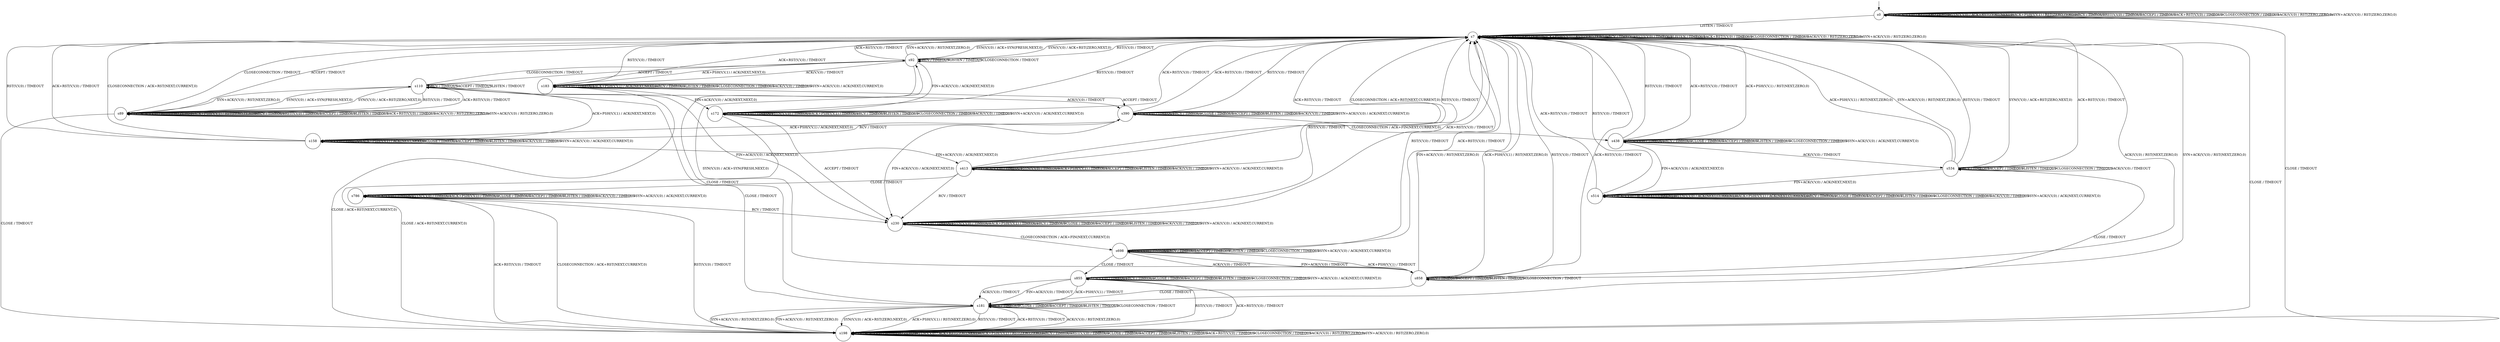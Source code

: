 digraph g {

	 s7 [shape = "circle" label="s7"];
	 s413 [shape = "circle" label="s413"];
	 s698 [shape = "circle" label="s698"];
	 s855 [shape = "circle" label="s855"];
	 s390 [shape = "circle" label="s390"];
	 s92 [shape = "circle" label="s92"];
	 s158 [shape = "circle" label="s158"];
	 s514 [shape = "circle" label="s514"];
	 s181 [shape = "circle" label="s181"];
	 s183 [shape = "circle" label="s183"];
	 s230 [shape = "circle" label="s230"];
	 s198 [shape = "circle" label="s198"];
	 s0 [shape = "circle" label="s0"];
	 s786 [shape = "circle" label="s786"];
	 s438 [shape = "circle" label="s438"];
	 s172 [shape = "circle" label="s172"];
	 s534 [shape = "circle" label="s534"];
	 s110 [shape = "circle" label="s110"];
	 s89 [shape = "circle" label="s89"];
	 s858 [shape = "circle" label="s858"];
	 s0 -> s0 [label="FIN+ACK(V,V,0) / RST(ZERO,ZERO,0)"];
	 s0 -> s0 [label="SYN(V,V,0) / ACK+RST(ZERO,NEXT,0)"];
	 s0 -> s0 [label="ACK+PSH(V,V,1) / RST(ZERO,ZERO,0)"];
	 s0 -> s0 [label="RCV / TIMEOUT"];
	 s0 -> s0 [label="RST(V,V,0) / TIMEOUT"];
	 s0 -> s198 [label="CLOSE / TIMEOUT"];
	 s0 -> s0 [label="ACCEPT / TIMEOUT"];
	 s0 -> s7 [label="LISTEN / TIMEOUT"];
	 s0 -> s0 [label="ACK+RST(V,V,0) / TIMEOUT"];
	 s0 -> s0 [label="CLOSECONNECTION / TIMEOUT"];
	 s0 -> s0 [label="ACK(V,V,0) / RST(ZERO,ZERO,0)"];
	 s0 -> s0 [label="SYN+ACK(V,V,0) / RST(ZERO,ZERO,0)"];
	 s7 -> s7 [label="FIN+ACK(V,V,0) / RST(ZERO,ZERO,0)"];
	 s7 -> s92 [label="SYN(V,V,0) / ACK+SYN(FRESH,NEXT,0)"];
	 s7 -> s7 [label="ACK+PSH(V,V,1) / RST(ZERO,ZERO,0)"];
	 s7 -> s7 [label="RCV / TIMEOUT"];
	 s7 -> s7 [label="RST(V,V,0) / TIMEOUT"];
	 s7 -> s198 [label="CLOSE / TIMEOUT"];
	 s7 -> s89 [label="ACCEPT / TIMEOUT"];
	 s7 -> s7 [label="LISTEN / TIMEOUT"];
	 s7 -> s7 [label="ACK+RST(V,V,0) / TIMEOUT"];
	 s7 -> s7 [label="CLOSECONNECTION / TIMEOUT"];
	 s7 -> s7 [label="ACK(V,V,0) / RST(ZERO,ZERO,0)"];
	 s7 -> s7 [label="SYN+ACK(V,V,0) / RST(ZERO,ZERO,0)"];
	 s89 -> s89 [label="FIN+ACK(V,V,0) / RST(ZERO,ZERO,0)"];
	 s89 -> s110 [label="SYN(V,V,0) / ACK+SYN(FRESH,NEXT,0)"];
	 s89 -> s89 [label="ACK+PSH(V,V,1) / RST(ZERO,ZERO,0)"];
	 s89 -> s89 [label="RCV / TIMEOUT"];
	 s89 -> s89 [label="RST(V,V,0) / TIMEOUT"];
	 s89 -> s198 [label="CLOSE / TIMEOUT"];
	 s89 -> s89 [label="ACCEPT / TIMEOUT"];
	 s89 -> s89 [label="LISTEN / TIMEOUT"];
	 s89 -> s89 [label="ACK+RST(V,V,0) / TIMEOUT"];
	 s89 -> s7 [label="CLOSECONNECTION / TIMEOUT"];
	 s89 -> s89 [label="ACK(V,V,0) / RST(ZERO,ZERO,0)"];
	 s89 -> s89 [label="SYN+ACK(V,V,0) / RST(ZERO,ZERO,0)"];
	 s92 -> s172 [label="FIN+ACK(V,V,0) / ACK(NEXT,NEXT,0)"];
	 s92 -> s7 [label="SYN(V,V,0) / ACK+RST(ZERO,NEXT,0)"];
	 s92 -> s183 [label="ACK+PSH(V,V,1) / ACK(NEXT,NEXT,0)"];
	 s92 -> s92 [label="RCV / TIMEOUT"];
	 s92 -> s7 [label="RST(V,V,0) / TIMEOUT"];
	 s92 -> s181 [label="CLOSE / TIMEOUT"];
	 s92 -> s110 [label="ACCEPT / TIMEOUT"];
	 s92 -> s92 [label="LISTEN / TIMEOUT"];
	 s92 -> s7 [label="ACK+RST(V,V,0) / TIMEOUT"];
	 s92 -> s92 [label="CLOSECONNECTION / TIMEOUT"];
	 s92 -> s183 [label="ACK(V,V,0) / TIMEOUT"];
	 s92 -> s7 [label="SYN+ACK(V,V,0) / RST(NEXT,ZERO,0)"];
	 s110 -> s230 [label="FIN+ACK(V,V,0) / ACK(NEXT,NEXT,0)"];
	 s110 -> s89 [label="SYN(V,V,0) / ACK+RST(ZERO,NEXT,0)"];
	 s110 -> s158 [label="ACK+PSH(V,V,1) / ACK(NEXT,NEXT,0)"];
	 s110 -> s110 [label="RCV / TIMEOUT"];
	 s110 -> s89 [label="RST(V,V,0) / TIMEOUT"];
	 s110 -> s181 [label="CLOSE / TIMEOUT"];
	 s110 -> s110 [label="ACCEPT / TIMEOUT"];
	 s110 -> s110 [label="LISTEN / TIMEOUT"];
	 s110 -> s89 [label="ACK+RST(V,V,0) / TIMEOUT"];
	 s110 -> s92 [label="CLOSECONNECTION / TIMEOUT"];
	 s110 -> s390 [label="ACK(V,V,0) / TIMEOUT"];
	 s110 -> s89 [label="SYN+ACK(V,V,0) / RST(NEXT,ZERO,0)"];
	 s158 -> s413 [label="FIN+ACK(V,V,0) / ACK(NEXT,NEXT,0)"];
	 s158 -> s158 [label="SYN(V,V,0) / TIMEOUT"];
	 s158 -> s158 [label="ACK+PSH(V,V,1) / ACK(NEXT,NEXT,0)"];
	 s158 -> s390 [label="RCV / TIMEOUT"];
	 s158 -> s7 [label="RST(V,V,0) / TIMEOUT"];
	 s158 -> s158 [label="CLOSE / TIMEOUT"];
	 s158 -> s158 [label="ACCEPT / TIMEOUT"];
	 s158 -> s158 [label="LISTEN / TIMEOUT"];
	 s158 -> s7 [label="ACK+RST(V,V,0) / TIMEOUT"];
	 s158 -> s7 [label="CLOSECONNECTION / ACK+RST(NEXT,CURRENT,0)"];
	 s158 -> s158 [label="ACK(V,V,0) / TIMEOUT"];
	 s158 -> s158 [label="SYN+ACK(V,V,0) / ACK(NEXT,CURRENT,0)"];
	 s172 -> s172 [label="FIN+ACK(V,V,0) / TIMEOUT"];
	 s172 -> s172 [label="SYN(V,V,0) / TIMEOUT"];
	 s172 -> s172 [label="ACK+PSH(V,V,1) / TIMEOUT"];
	 s172 -> s172 [label="RCV / TIMEOUT"];
	 s172 -> s7 [label="RST(V,V,0) / TIMEOUT"];
	 s172 -> s198 [label="CLOSE / ACK+RST(NEXT,CURRENT,0)"];
	 s172 -> s230 [label="ACCEPT / TIMEOUT"];
	 s172 -> s172 [label="LISTEN / TIMEOUT"];
	 s172 -> s7 [label="ACK+RST(V,V,0) / TIMEOUT"];
	 s172 -> s172 [label="CLOSECONNECTION / TIMEOUT"];
	 s172 -> s172 [label="ACK(V,V,0) / TIMEOUT"];
	 s172 -> s172 [label="SYN+ACK(V,V,0) / ACK(NEXT,CURRENT,0)"];
	 s181 -> s198 [label="FIN+ACK(V,V,0) / RST(NEXT,ZERO,0)"];
	 s181 -> s198 [label="SYN(V,V,0) / ACK+RST(ZERO,NEXT,0)"];
	 s181 -> s198 [label="ACK+PSH(V,V,1) / RST(NEXT,ZERO,0)"];
	 s181 -> s181 [label="RCV / TIMEOUT"];
	 s181 -> s198 [label="RST(V,V,0) / TIMEOUT"];
	 s181 -> s181 [label="CLOSE / TIMEOUT"];
	 s181 -> s181 [label="ACCEPT / TIMEOUT"];
	 s181 -> s181 [label="LISTEN / TIMEOUT"];
	 s181 -> s198 [label="ACK+RST(V,V,0) / TIMEOUT"];
	 s181 -> s181 [label="CLOSECONNECTION / TIMEOUT"];
	 s181 -> s198 [label="ACK(V,V,0) / RST(NEXT,ZERO,0)"];
	 s181 -> s198 [label="SYN+ACK(V,V,0) / RST(NEXT,ZERO,0)"];
	 s183 -> s172 [label="FIN+ACK(V,V,0) / ACK(NEXT,NEXT,0)"];
	 s183 -> s183 [label="SYN(V,V,0) / TIMEOUT"];
	 s183 -> s183 [label="ACK+PSH(V,V,1) / ACK(NEXT,NEXT,0)"];
	 s183 -> s183 [label="RCV / TIMEOUT"];
	 s183 -> s7 [label="RST(V,V,0) / TIMEOUT"];
	 s183 -> s198 [label="CLOSE / ACK+RST(NEXT,CURRENT,0)"];
	 s183 -> s390 [label="ACCEPT / TIMEOUT"];
	 s183 -> s183 [label="LISTEN / TIMEOUT"];
	 s183 -> s7 [label="ACK+RST(V,V,0) / TIMEOUT"];
	 s183 -> s183 [label="CLOSECONNECTION / TIMEOUT"];
	 s183 -> s183 [label="ACK(V,V,0) / TIMEOUT"];
	 s183 -> s183 [label="SYN+ACK(V,V,0) / ACK(NEXT,CURRENT,0)"];
	 s198 -> s198 [label="FIN+ACK(V,V,0) / RST(ZERO,ZERO,0)"];
	 s198 -> s198 [label="SYN(V,V,0) / ACK+RST(ZERO,NEXT,0)"];
	 s198 -> s198 [label="ACK+PSH(V,V,1) / RST(ZERO,ZERO,0)"];
	 s198 -> s198 [label="RCV / TIMEOUT"];
	 s198 -> s198 [label="RST(V,V,0) / TIMEOUT"];
	 s198 -> s198 [label="CLOSE / TIMEOUT"];
	 s198 -> s198 [label="ACCEPT / TIMEOUT"];
	 s198 -> s198 [label="LISTEN / TIMEOUT"];
	 s198 -> s198 [label="ACK+RST(V,V,0) / TIMEOUT"];
	 s198 -> s198 [label="CLOSECONNECTION / TIMEOUT"];
	 s198 -> s198 [label="ACK(V,V,0) / RST(ZERO,ZERO,0)"];
	 s198 -> s198 [label="SYN+ACK(V,V,0) / RST(ZERO,ZERO,0)"];
	 s230 -> s230 [label="FIN+ACK(V,V,0) / TIMEOUT"];
	 s230 -> s230 [label="SYN(V,V,0) / TIMEOUT"];
	 s230 -> s230 [label="ACK+PSH(V,V,1) / TIMEOUT"];
	 s230 -> s230 [label="RCV / TIMEOUT"];
	 s230 -> s7 [label="RST(V,V,0) / TIMEOUT"];
	 s230 -> s230 [label="CLOSE / TIMEOUT"];
	 s230 -> s230 [label="ACCEPT / TIMEOUT"];
	 s230 -> s230 [label="LISTEN / TIMEOUT"];
	 s230 -> s7 [label="ACK+RST(V,V,0) / TIMEOUT"];
	 s230 -> s698 [label="CLOSECONNECTION / ACK+FIN(NEXT,CURRENT,0)"];
	 s230 -> s230 [label="ACK(V,V,0) / TIMEOUT"];
	 s230 -> s230 [label="SYN+ACK(V,V,0) / ACK(NEXT,CURRENT,0)"];
	 s390 -> s230 [label="FIN+ACK(V,V,0) / ACK(NEXT,NEXT,0)"];
	 s390 -> s390 [label="SYN(V,V,0) / TIMEOUT"];
	 s390 -> s158 [label="ACK+PSH(V,V,1) / ACK(NEXT,NEXT,0)"];
	 s390 -> s390 [label="RCV / TIMEOUT"];
	 s390 -> s7 [label="RST(V,V,0) / TIMEOUT"];
	 s390 -> s390 [label="CLOSE / TIMEOUT"];
	 s390 -> s390 [label="ACCEPT / TIMEOUT"];
	 s390 -> s390 [label="LISTEN / TIMEOUT"];
	 s390 -> s7 [label="ACK+RST(V,V,0) / TIMEOUT"];
	 s390 -> s438 [label="CLOSECONNECTION / ACK+FIN(NEXT,CURRENT,0)"];
	 s390 -> s390 [label="ACK(V,V,0) / TIMEOUT"];
	 s390 -> s390 [label="SYN+ACK(V,V,0) / ACK(NEXT,CURRENT,0)"];
	 s413 -> s413 [label="FIN+ACK(V,V,0) / TIMEOUT"];
	 s413 -> s413 [label="SYN(V,V,0) / TIMEOUT"];
	 s413 -> s413 [label="ACK+PSH(V,V,1) / TIMEOUT"];
	 s413 -> s230 [label="RCV / TIMEOUT"];
	 s413 -> s7 [label="RST(V,V,0) / TIMEOUT"];
	 s413 -> s786 [label="CLOSE / TIMEOUT"];
	 s413 -> s413 [label="ACCEPT / TIMEOUT"];
	 s413 -> s413 [label="LISTEN / TIMEOUT"];
	 s413 -> s7 [label="ACK+RST(V,V,0) / TIMEOUT"];
	 s413 -> s7 [label="CLOSECONNECTION / ACK+RST(NEXT,CURRENT,0)"];
	 s413 -> s413 [label="ACK(V,V,0) / TIMEOUT"];
	 s413 -> s413 [label="SYN+ACK(V,V,0) / ACK(NEXT,CURRENT,0)"];
	 s438 -> s514 [label="FIN+ACK(V,V,0) / ACK(NEXT,NEXT,0)"];
	 s438 -> s438 [label="SYN(V,V,0) / TIMEOUT"];
	 s438 -> s7 [label="ACK+PSH(V,V,1) / RST(NEXT,ZERO,0)"];
	 s438 -> s438 [label="RCV / TIMEOUT"];
	 s438 -> s7 [label="RST(V,V,0) / TIMEOUT"];
	 s438 -> s438 [label="CLOSE / TIMEOUT"];
	 s438 -> s438 [label="ACCEPT / TIMEOUT"];
	 s438 -> s438 [label="LISTEN / TIMEOUT"];
	 s438 -> s7 [label="ACK+RST(V,V,0) / TIMEOUT"];
	 s438 -> s438 [label="CLOSECONNECTION / TIMEOUT"];
	 s438 -> s534 [label="ACK(V,V,0) / TIMEOUT"];
	 s438 -> s438 [label="SYN+ACK(V,V,0) / ACK(NEXT,CURRENT,0)"];
	 s514 -> s514 [label="FIN+ACK(V,V,0) / ACK(NEXT,CURRENT,0)"];
	 s514 -> s514 [label="SYN(V,V,0) / ACK(NEXT,CURRENT,0)"];
	 s514 -> s514 [label="ACK+PSH(V,V,1) / ACK(NEXT,CURRENT,0)"];
	 s514 -> s514 [label="RCV / TIMEOUT"];
	 s514 -> s7 [label="RST(V,V,0) / TIMEOUT"];
	 s514 -> s514 [label="CLOSE / TIMEOUT"];
	 s514 -> s514 [label="ACCEPT / TIMEOUT"];
	 s514 -> s514 [label="LISTEN / TIMEOUT"];
	 s514 -> s7 [label="ACK+RST(V,V,0) / TIMEOUT"];
	 s514 -> s514 [label="CLOSECONNECTION / TIMEOUT"];
	 s514 -> s514 [label="ACK(V,V,0) / TIMEOUT"];
	 s514 -> s514 [label="SYN+ACK(V,V,0) / ACK(NEXT,CURRENT,0)"];
	 s534 -> s514 [label="FIN+ACK(V,V,0) / ACK(NEXT,NEXT,0)"];
	 s534 -> s7 [label="SYN(V,V,0) / ACK+RST(ZERO,NEXT,0)"];
	 s534 -> s7 [label="ACK+PSH(V,V,1) / RST(NEXT,ZERO,0)"];
	 s534 -> s534 [label="RCV / TIMEOUT"];
	 s534 -> s7 [label="RST(V,V,0) / TIMEOUT"];
	 s534 -> s181 [label="CLOSE / TIMEOUT"];
	 s534 -> s534 [label="ACCEPT / TIMEOUT"];
	 s534 -> s534 [label="LISTEN / TIMEOUT"];
	 s534 -> s7 [label="ACK+RST(V,V,0) / TIMEOUT"];
	 s534 -> s534 [label="CLOSECONNECTION / TIMEOUT"];
	 s534 -> s534 [label="ACK(V,V,0) / TIMEOUT"];
	 s534 -> s7 [label="SYN+ACK(V,V,0) / RST(NEXT,ZERO,0)"];
	 s698 -> s858 [label="FIN+ACK(V,V,0) / TIMEOUT"];
	 s698 -> s698 [label="SYN(V,V,0) / TIMEOUT"];
	 s698 -> s858 [label="ACK+PSH(V,V,1) / TIMEOUT"];
	 s698 -> s698 [label="RCV / TIMEOUT"];
	 s698 -> s7 [label="RST(V,V,0) / TIMEOUT"];
	 s698 -> s855 [label="CLOSE / TIMEOUT"];
	 s698 -> s698 [label="ACCEPT / TIMEOUT"];
	 s698 -> s698 [label="LISTEN / TIMEOUT"];
	 s698 -> s7 [label="ACK+RST(V,V,0) / TIMEOUT"];
	 s698 -> s698 [label="CLOSECONNECTION / TIMEOUT"];
	 s698 -> s858 [label="ACK(V,V,0) / TIMEOUT"];
	 s698 -> s698 [label="SYN+ACK(V,V,0) / ACK(NEXT,CURRENT,0)"];
	 s786 -> s786 [label="FIN+ACK(V,V,0) / TIMEOUT"];
	 s786 -> s786 [label="SYN(V,V,0) / TIMEOUT"];
	 s786 -> s786 [label="ACK+PSH(V,V,1) / TIMEOUT"];
	 s786 -> s230 [label="RCV / TIMEOUT"];
	 s786 -> s198 [label="RST(V,V,0) / TIMEOUT"];
	 s786 -> s786 [label="CLOSE / TIMEOUT"];
	 s786 -> s786 [label="ACCEPT / TIMEOUT"];
	 s786 -> s786 [label="LISTEN / TIMEOUT"];
	 s786 -> s198 [label="ACK+RST(V,V,0) / TIMEOUT"];
	 s786 -> s198 [label="CLOSECONNECTION / ACK+RST(NEXT,CURRENT,0)"];
	 s786 -> s786 [label="ACK(V,V,0) / TIMEOUT"];
	 s786 -> s786 [label="SYN+ACK(V,V,0) / ACK(NEXT,CURRENT,0)"];
	 s855 -> s181 [label="FIN+ACK(V,V,0) / TIMEOUT"];
	 s855 -> s855 [label="SYN(V,V,0) / TIMEOUT"];
	 s855 -> s181 [label="ACK+PSH(V,V,1) / TIMEOUT"];
	 s855 -> s855 [label="RCV / TIMEOUT"];
	 s855 -> s198 [label="RST(V,V,0) / TIMEOUT"];
	 s855 -> s855 [label="CLOSE / TIMEOUT"];
	 s855 -> s855 [label="ACCEPT / TIMEOUT"];
	 s855 -> s855 [label="LISTEN / TIMEOUT"];
	 s855 -> s198 [label="ACK+RST(V,V,0) / TIMEOUT"];
	 s855 -> s855 [label="CLOSECONNECTION / TIMEOUT"];
	 s855 -> s181 [label="ACK(V,V,0) / TIMEOUT"];
	 s855 -> s855 [label="SYN+ACK(V,V,0) / ACK(NEXT,CURRENT,0)"];
	 s858 -> s7 [label="FIN+ACK(V,V,0) / RST(NEXT,ZERO,0)"];
	 s858 -> s92 [label="SYN(V,V,0) / ACK+SYN(FRESH,NEXT,0)"];
	 s858 -> s7 [label="ACK+PSH(V,V,1) / RST(NEXT,ZERO,0)"];
	 s858 -> s858 [label="RCV / TIMEOUT"];
	 s858 -> s7 [label="RST(V,V,0) / TIMEOUT"];
	 s858 -> s181 [label="CLOSE / TIMEOUT"];
	 s858 -> s858 [label="ACCEPT / TIMEOUT"];
	 s858 -> s858 [label="LISTEN / TIMEOUT"];
	 s858 -> s7 [label="ACK+RST(V,V,0) / TIMEOUT"];
	 s858 -> s858 [label="CLOSECONNECTION / TIMEOUT"];
	 s858 -> s7 [label="ACK(V,V,0) / RST(NEXT,ZERO,0)"];
	 s858 -> s7 [label="SYN+ACK(V,V,0) / RST(NEXT,ZERO,0)"];
__start0 [label="" shape="none" width="0" height="0"];
		__start0 -> s0;

}

